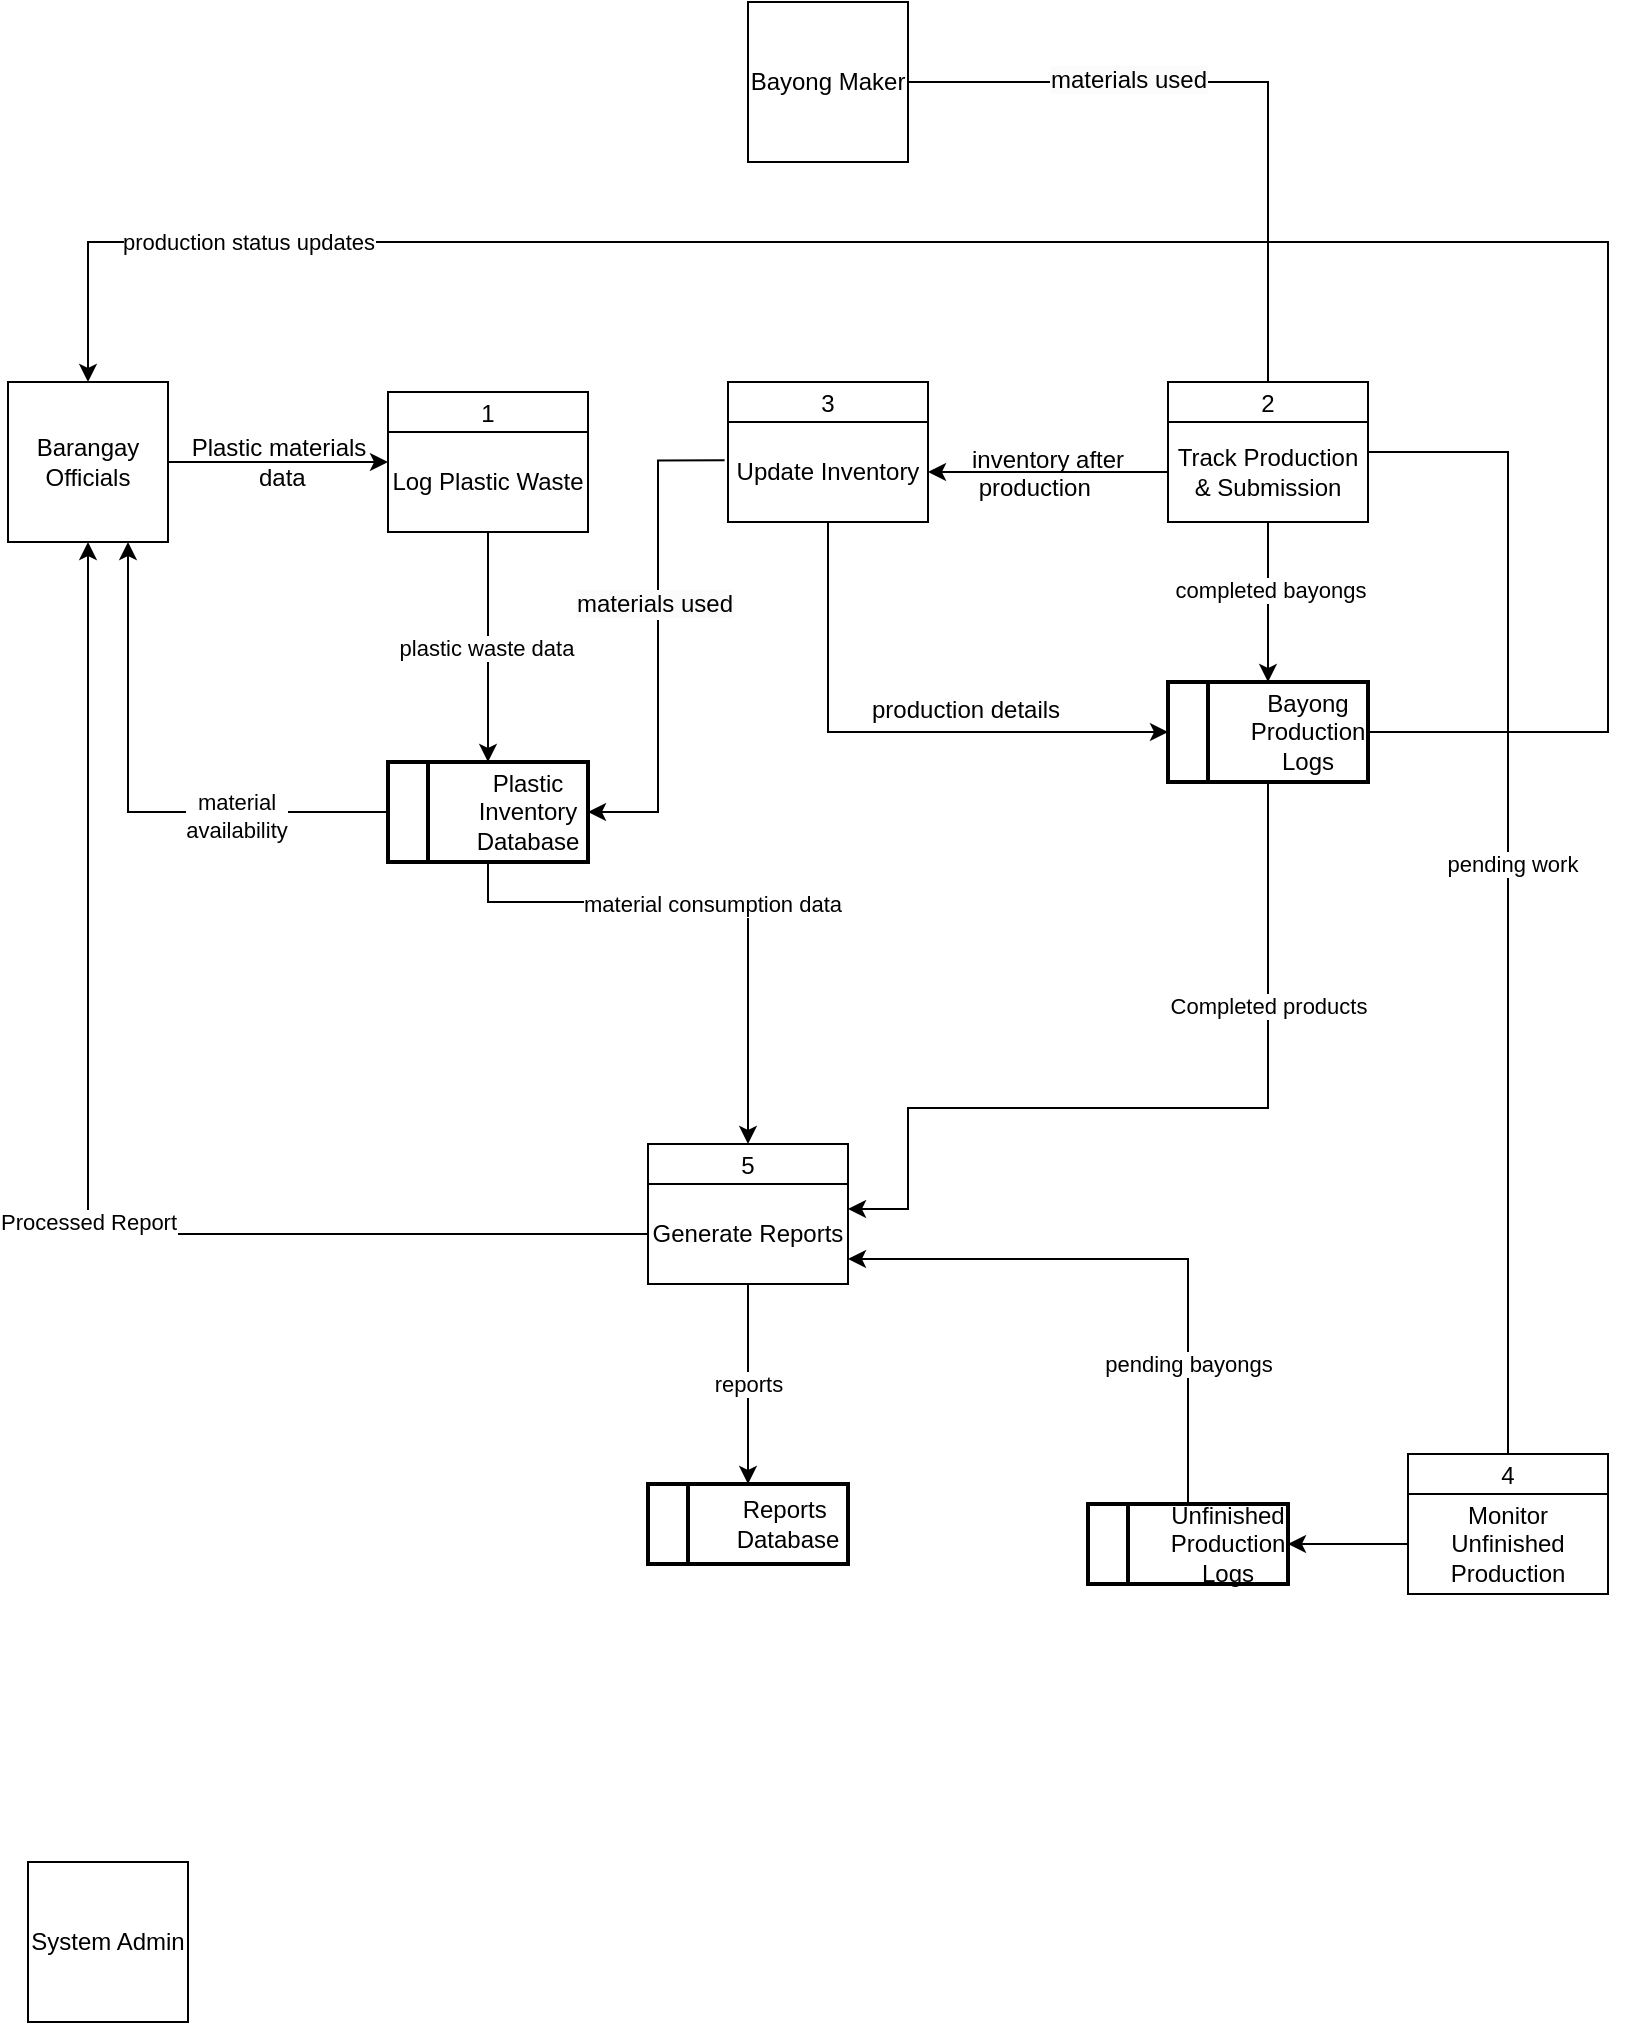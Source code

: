 <mxfile version="25.0.3">
  <diagram name="Page-1" id="XzYr460rLlqEiC5hb9XJ">
    <mxGraphModel dx="1680" dy="895" grid="1" gridSize="10" guides="1" tooltips="1" connect="1" arrows="1" fold="1" page="1" pageScale="1" pageWidth="850" pageHeight="1100" background="#FFFFFF" math="0" shadow="0">
      <root>
        <mxCell id="0" />
        <mxCell id="1" parent="0" />
        <mxCell id="Pl4vdOcmwCIJSmCqYxi5-1" value="Barangay Officials" style="whiteSpace=wrap;html=1;aspect=fixed;" vertex="1" parent="1">
          <mxGeometry x="20" y="220" width="80" height="80" as="geometry" />
        </mxCell>
        <mxCell id="Pl4vdOcmwCIJSmCqYxi5-49" value="" style="edgeStyle=orthogonalEdgeStyle;rounded=0;orthogonalLoop=1;jettySize=auto;html=1;" edge="1" parent="1" source="Pl4vdOcmwCIJSmCqYxi5-2" target="Pl4vdOcmwCIJSmCqYxi5-16">
          <mxGeometry relative="1" as="geometry" />
        </mxCell>
        <mxCell id="Pl4vdOcmwCIJSmCqYxi5-75" value="&lt;span style=&quot;font-size: 12px; background-color: rgb(251, 251, 251);&quot;&gt;materials used&lt;/span&gt;" style="edgeLabel;html=1;align=center;verticalAlign=middle;resizable=0;points=[];" vertex="1" connectable="0" parent="Pl4vdOcmwCIJSmCqYxi5-49">
          <mxGeometry x="-0.373" y="1" relative="1" as="geometry">
            <mxPoint as="offset" />
          </mxGeometry>
        </mxCell>
        <mxCell id="Pl4vdOcmwCIJSmCqYxi5-2" value="Bayong Maker" style="whiteSpace=wrap;html=1;aspect=fixed;" vertex="1" parent="1">
          <mxGeometry x="390" y="30" width="80" height="80" as="geometry" />
        </mxCell>
        <mxCell id="Pl4vdOcmwCIJSmCqYxi5-4" value="1" style="swimlane;fontStyle=0;childLayout=stackLayout;horizontal=1;startSize=20;fillColor=#ffffff;horizontalStack=0;resizeParent=1;resizeParentMax=0;resizeLast=0;collapsible=0;marginBottom=0;swimlaneFillColor=#ffffff;" vertex="1" parent="1">
          <mxGeometry x="210" y="225" width="100" height="70" as="geometry" />
        </mxCell>
        <mxCell id="Pl4vdOcmwCIJSmCqYxi5-12" value="Log Plastic Waste" style="text;html=1;align=center;verticalAlign=middle;whiteSpace=wrap;rounded=0;" vertex="1" parent="Pl4vdOcmwCIJSmCqYxi5-4">
          <mxGeometry y="20" width="100" height="50" as="geometry" />
        </mxCell>
        <mxCell id="Pl4vdOcmwCIJSmCqYxi5-3" value="System Admin" style="whiteSpace=wrap;html=1;aspect=fixed;" vertex="1" parent="1">
          <mxGeometry x="30" y="960" width="80" height="80" as="geometry" />
        </mxCell>
        <mxCell id="Pl4vdOcmwCIJSmCqYxi5-82" style="edgeStyle=orthogonalEdgeStyle;rounded=0;orthogonalLoop=1;jettySize=auto;html=1;entryX=0.5;entryY=0;entryDx=0;entryDy=0;" edge="1" parent="1" source="Pl4vdOcmwCIJSmCqYxi5-15" target="Pl4vdOcmwCIJSmCqYxi5-79">
          <mxGeometry relative="1" as="geometry">
            <mxPoint x="780" y="570" as="targetPoint" />
            <Array as="points">
              <mxPoint x="770" y="255" />
            </Array>
          </mxGeometry>
        </mxCell>
        <mxCell id="Pl4vdOcmwCIJSmCqYxi5-83" value="pending work" style="edgeLabel;html=1;align=center;verticalAlign=middle;resizable=0;points=[];" vertex="1" connectable="0" parent="Pl4vdOcmwCIJSmCqYxi5-82">
          <mxGeometry x="-0.066" y="2" relative="1" as="geometry">
            <mxPoint as="offset" />
          </mxGeometry>
        </mxCell>
        <mxCell id="Pl4vdOcmwCIJSmCqYxi5-15" value="2" style="swimlane;fontStyle=0;childLayout=stackLayout;horizontal=1;startSize=20;fillColor=#ffffff;horizontalStack=0;resizeParent=1;resizeParentMax=0;resizeLast=0;collapsible=0;marginBottom=0;swimlaneFillColor=#ffffff;" vertex="1" parent="1">
          <mxGeometry x="600" y="220" width="100" height="70" as="geometry" />
        </mxCell>
        <mxCell id="Pl4vdOcmwCIJSmCqYxi5-16" value="Track Production &amp;amp; Submission" style="text;html=1;align=center;verticalAlign=middle;whiteSpace=wrap;rounded=0;" vertex="1" parent="Pl4vdOcmwCIJSmCqYxi5-15">
          <mxGeometry y="20" width="100" height="50" as="geometry" />
        </mxCell>
        <mxCell id="Pl4vdOcmwCIJSmCqYxi5-19" value="3" style="swimlane;fontStyle=0;childLayout=stackLayout;horizontal=1;startSize=20;fillColor=#ffffff;horizontalStack=0;resizeParent=1;resizeParentMax=0;resizeLast=0;collapsible=0;marginBottom=0;swimlaneFillColor=#ffffff;" vertex="1" parent="1">
          <mxGeometry x="380" y="220" width="100" height="70" as="geometry" />
        </mxCell>
        <mxCell id="Pl4vdOcmwCIJSmCqYxi5-20" value="Update Inventory" style="text;html=1;align=center;verticalAlign=middle;whiteSpace=wrap;rounded=0;" vertex="1" parent="Pl4vdOcmwCIJSmCqYxi5-19">
          <mxGeometry y="20" width="100" height="50" as="geometry" />
        </mxCell>
        <mxCell id="Pl4vdOcmwCIJSmCqYxi5-48" value="" style="edgeStyle=orthogonalEdgeStyle;rounded=0;orthogonalLoop=1;jettySize=auto;html=1;" edge="1" parent="1" source="Pl4vdOcmwCIJSmCqYxi5-21" target="Pl4vdOcmwCIJSmCqYxi5-25">
          <mxGeometry relative="1" as="geometry" />
        </mxCell>
        <mxCell id="Pl4vdOcmwCIJSmCqYxi5-69" value="reports" style="edgeLabel;html=1;align=center;verticalAlign=middle;resizable=0;points=[];" vertex="1" connectable="0" parent="Pl4vdOcmwCIJSmCqYxi5-48">
          <mxGeometry x="-0.008" relative="1" as="geometry">
            <mxPoint as="offset" />
          </mxGeometry>
        </mxCell>
        <mxCell id="Pl4vdOcmwCIJSmCqYxi5-21" value="5" style="swimlane;fontStyle=0;childLayout=stackLayout;horizontal=1;startSize=20;fillColor=#ffffff;horizontalStack=0;resizeParent=1;resizeParentMax=0;resizeLast=0;collapsible=0;marginBottom=0;swimlaneFillColor=#ffffff;" vertex="1" parent="1">
          <mxGeometry x="340" y="601" width="100" height="70" as="geometry" />
        </mxCell>
        <mxCell id="Pl4vdOcmwCIJSmCqYxi5-22" value="Generate Reports" style="text;html=1;align=center;verticalAlign=middle;whiteSpace=wrap;rounded=0;" vertex="1" parent="Pl4vdOcmwCIJSmCqYxi5-21">
          <mxGeometry y="20" width="100" height="50" as="geometry" />
        </mxCell>
        <mxCell id="Pl4vdOcmwCIJSmCqYxi5-90" style="edgeStyle=orthogonalEdgeStyle;rounded=0;orthogonalLoop=1;jettySize=auto;html=1;entryX=0.5;entryY=0;entryDx=0;entryDy=0;" edge="1" parent="1" source="Pl4vdOcmwCIJSmCqYxi5-23" target="Pl4vdOcmwCIJSmCqYxi5-21">
          <mxGeometry relative="1" as="geometry">
            <Array as="points">
              <mxPoint x="260" y="480" />
              <mxPoint x="390" y="480" />
            </Array>
          </mxGeometry>
        </mxCell>
        <mxCell id="Pl4vdOcmwCIJSmCqYxi5-91" value="material consumption data" style="edgeLabel;html=1;align=center;verticalAlign=middle;resizable=0;points=[];" vertex="1" connectable="0" parent="Pl4vdOcmwCIJSmCqYxi5-90">
          <mxGeometry x="-0.026" y="-1" relative="1" as="geometry">
            <mxPoint as="offset" />
          </mxGeometry>
        </mxCell>
        <mxCell id="Pl4vdOcmwCIJSmCqYxi5-92" style="edgeStyle=orthogonalEdgeStyle;rounded=0;orthogonalLoop=1;jettySize=auto;html=1;entryX=0.75;entryY=1;entryDx=0;entryDy=0;" edge="1" parent="1" source="Pl4vdOcmwCIJSmCqYxi5-23" target="Pl4vdOcmwCIJSmCqYxi5-1">
          <mxGeometry relative="1" as="geometry" />
        </mxCell>
        <mxCell id="Pl4vdOcmwCIJSmCqYxi5-93" value="material&lt;div&gt;availability&lt;/div&gt;" style="edgeLabel;html=1;align=center;verticalAlign=middle;resizable=0;points=[];" vertex="1" connectable="0" parent="Pl4vdOcmwCIJSmCqYxi5-92">
          <mxGeometry x="-0.423" y="2" relative="1" as="geometry">
            <mxPoint as="offset" />
          </mxGeometry>
        </mxCell>
        <mxCell id="Pl4vdOcmwCIJSmCqYxi5-46" style="edgeStyle=orthogonalEdgeStyle;rounded=0;orthogonalLoop=1;jettySize=auto;html=1;entryX=1;entryY=0.25;entryDx=0;entryDy=0;exitX=0.5;exitY=1;exitDx=0;exitDy=0;" edge="1" parent="1" source="Pl4vdOcmwCIJSmCqYxi5-24" target="Pl4vdOcmwCIJSmCqYxi5-22">
          <mxGeometry relative="1" as="geometry">
            <mxPoint x="680" y="370.0" as="sourcePoint" />
            <mxPoint x="470" y="595" as="targetPoint" />
            <Array as="points">
              <mxPoint x="650" y="583" />
              <mxPoint x="470" y="583" />
            </Array>
          </mxGeometry>
        </mxCell>
        <mxCell id="Pl4vdOcmwCIJSmCqYxi5-98" value="&lt;span style=&quot;color: rgba(0, 0, 0, 0); font-family: monospace; font-size: 0px; text-align: start; background-color: rgb(251, 251, 251);&quot;&gt;%3CmxGraphModel%3E%3Croot%3E%3CmxCell%20id%3D%220%22%2F%3E%3CmxCell%20id%3D%221%22%20parent%3D%220%22%2F%3E%3CmxCell%20id%3D%222%22%20value%3D%22completed%20bayongs%22%20style%3D%22edgeLabel%3Bhtml%3D1%3Balign%3Dcenter%3BverticalAlign%3Dmiddle%3Bresizable%3D0%3Bpoints%3D%5B%5D%3B%22%20vertex%3D%221%22%20connectable%3D%220%22%20parent%3D%221%22%3E%3CmxGeometry%20x%3D%22671%22%20y%3D%22274.118%22%20as%3D%22geometry%22%2F%3E%3C%2FmxCell%3E%3C%2Froot%3E%3C%2FmxGraphModel%3E&lt;/span&gt;" style="edgeLabel;html=1;align=center;verticalAlign=middle;resizable=0;points=[];" vertex="1" connectable="0" parent="Pl4vdOcmwCIJSmCqYxi5-46">
          <mxGeometry x="-0.508" y="1" relative="1" as="geometry">
            <mxPoint y="1" as="offset" />
          </mxGeometry>
        </mxCell>
        <mxCell id="Pl4vdOcmwCIJSmCqYxi5-99" value="Completed products" style="edgeLabel;html=1;align=center;verticalAlign=middle;resizable=0;points=[];" vertex="1" connectable="0" parent="Pl4vdOcmwCIJSmCqYxi5-46">
          <mxGeometry x="-0.472" relative="1" as="geometry">
            <mxPoint as="offset" />
          </mxGeometry>
        </mxCell>
        <mxCell id="Pl4vdOcmwCIJSmCqYxi5-23" value="&lt;blockquote style=&quot;margin: 0 0 0 40px; border: none; padding: 0px;&quot;&gt;Plastic&lt;div&gt;Inventory&lt;/div&gt;&lt;div&gt;Database&lt;/div&gt;&lt;/blockquote&gt;" style="shape=internalStorage;whiteSpace=wrap;html=1;dx=20;dy=0;rounded=1;arcSize=0;strokeWidth=2;" vertex="1" parent="1">
          <mxGeometry x="210" y="410" width="100" height="50" as="geometry" />
        </mxCell>
        <mxCell id="Pl4vdOcmwCIJSmCqYxi5-100" style="edgeStyle=orthogonalEdgeStyle;rounded=0;orthogonalLoop=1;jettySize=auto;html=1;entryX=0.5;entryY=0;entryDx=0;entryDy=0;" edge="1" parent="1" source="Pl4vdOcmwCIJSmCqYxi5-24" target="Pl4vdOcmwCIJSmCqYxi5-1">
          <mxGeometry relative="1" as="geometry">
            <Array as="points">
              <mxPoint x="820" y="395" />
              <mxPoint x="820" y="150" />
              <mxPoint x="60" y="150" />
            </Array>
          </mxGeometry>
        </mxCell>
        <mxCell id="Pl4vdOcmwCIJSmCqYxi5-101" value="production status updates" style="edgeLabel;html=1;align=center;verticalAlign=middle;resizable=0;points=[];" vertex="1" connectable="0" parent="Pl4vdOcmwCIJSmCqYxi5-100">
          <mxGeometry x="0.804" y="3" relative="1" as="geometry">
            <mxPoint x="33" y="-3" as="offset" />
          </mxGeometry>
        </mxCell>
        <mxCell id="Pl4vdOcmwCIJSmCqYxi5-24" value="&lt;blockquote style=&quot;margin: 0 0 0 40px; border: none; padding: 0px;&quot;&gt;Bayong Production&lt;div&gt;Logs&lt;/div&gt;&lt;/blockquote&gt;" style="shape=internalStorage;whiteSpace=wrap;html=1;dx=20;dy=0;rounded=1;arcSize=0;strokeWidth=2;" vertex="1" parent="1">
          <mxGeometry x="600" y="370" width="100" height="50" as="geometry" />
        </mxCell>
        <mxCell id="Pl4vdOcmwCIJSmCqYxi5-25" value="&lt;blockquote style=&quot;margin: 0 0 0 40px; border: none; padding: 0px;&quot;&gt;Reports&amp;nbsp;&lt;div&gt;Database&lt;/div&gt;&lt;/blockquote&gt;" style="shape=internalStorage;whiteSpace=wrap;html=1;dx=20;dy=0;rounded=1;arcSize=0;strokeWidth=2;" vertex="1" parent="1">
          <mxGeometry x="340" y="771" width="100" height="40" as="geometry" />
        </mxCell>
        <mxCell id="Pl4vdOcmwCIJSmCqYxi5-28" style="edgeStyle=orthogonalEdgeStyle;rounded=0;orthogonalLoop=1;jettySize=auto;html=1;exitX=1;exitY=0.5;exitDx=0;exitDy=0;" edge="1" parent="1" source="Pl4vdOcmwCIJSmCqYxi5-1">
          <mxGeometry relative="1" as="geometry">
            <mxPoint x="210" y="260" as="targetPoint" />
          </mxGeometry>
        </mxCell>
        <mxCell id="Pl4vdOcmwCIJSmCqYxi5-30" value="Plastic materials&lt;div&gt;&amp;nbsp;data&lt;/div&gt;" style="text;html=1;align=center;verticalAlign=middle;resizable=0;points=[];autosize=1;strokeColor=none;fillColor=none;" vertex="1" parent="1">
          <mxGeometry x="100" y="240" width="110" height="40" as="geometry" />
        </mxCell>
        <mxCell id="Pl4vdOcmwCIJSmCqYxi5-35" style="edgeStyle=orthogonalEdgeStyle;rounded=0;orthogonalLoop=1;jettySize=auto;html=1;entryX=0.5;entryY=0;entryDx=0;entryDy=0;" edge="1" parent="1" source="Pl4vdOcmwCIJSmCqYxi5-12" target="Pl4vdOcmwCIJSmCqYxi5-23">
          <mxGeometry relative="1" as="geometry" />
        </mxCell>
        <mxCell id="Pl4vdOcmwCIJSmCqYxi5-56" value="&lt;span style=&quot;color: rgba(0, 0, 0, 0); font-family: monospace; font-size: 0px; text-align: start; background-color: rgb(251, 251, 251);&quot;&gt;%3CmxGraphModel%3E%3Croot%3E%3CmxCell%20id%3D%220%22%2F%3E%3CmxCell%20id%3D%221%22%20parent%3D%220%22%2F%3E%3CmxCell%20id%3D%222%22%20value%3D%22plastic%20waste%20data%22%20style%3D%22text%3BwhiteSpace%3Dwrap%3Bhtml%3D1%3B%22%20vertex%3D%221%22%20parent%3D%221%22%3E%3CmxGeometry%20x%3D%22140%22%20y%3D%22280%22%20width%3D%22100%22%20height%3D%2220%22%20as%3D%22geometry%22%2F%3E%3C%2FmxCell%3E%3C%2Froot%3E%3C%2FmxGraphModel%3E&lt;/span&gt;&lt;span style=&quot;color: rgba(0, 0, 0, 0); font-family: monospace; font-size: 0px; text-align: start; background-color: rgb(251, 251, 251);&quot;&gt;%3CmxGraphModel%3E%3Croot%3E%3CmxCell%20id%3D%220%22%2F%3E%3CmxCell%20id%3D%221%22%20parent%3D%220%22%2F%3E%3CmxCell%20id%3D%222%22%20value%3D%22plastic%20waste%20data%22%20style%3D%22text%3BwhiteSpace%3Dwrap%3Bhtml%3D1%3B%22%20vertex%3D%221%22%20parent%3D%221%22%3E%3CmxGeometry%20x%3D%22140%22%20y%3D%22280%22%20width%3D%22100%22%20height%3D%2220%22%20as%3D%22geometry%22%2F%3E%3C%2FmxCell%3E%3C%2Froot%3E%3C%2FmxGraphModel%3E&lt;/span&gt;" style="edgeLabel;html=1;align=center;verticalAlign=middle;resizable=0;points=[];" vertex="1" connectable="0" parent="Pl4vdOcmwCIJSmCqYxi5-35">
          <mxGeometry x="-0.084" y="3" relative="1" as="geometry">
            <mxPoint as="offset" />
          </mxGeometry>
        </mxCell>
        <mxCell id="Pl4vdOcmwCIJSmCqYxi5-59" value="&lt;span style=&quot;color: rgba(0, 0, 0, 0); font-family: monospace; font-size: 0px; text-align: start; background-color: rgb(251, 251, 251);&quot;&gt;%3CmxGraphModel%3E%3Croot%3E%3CmxCell%20id%3D%220%22%2F%3E%3CmxCell%20id%3D%221%22%20parent%3D%220%22%2F%3E%3CmxCell%20id%3D%222%22%20value%3D%22plastic%20waste%20data%22%20style%3D%22text%3BwhiteSpace%3Dwrap%3Bhtml%3D1%3B%22%20vertex%3D%221%22%20parent%3D%221%22%3E%3CmxGeometry%20x%3D%22140%22%20y%3D%22280%22%20width%3D%22100%22%20height%3D%2220%22%20as%3D%22geometry%22%2F%3E%3C%2FmxCell%3E%3C%2Froot%3E%3C%2FmxGraphModel%3E&lt;/span&gt;" style="edgeLabel;html=1;align=center;verticalAlign=middle;resizable=0;points=[];" vertex="1" connectable="0" parent="Pl4vdOcmwCIJSmCqYxi5-35">
          <mxGeometry x="-0.039" relative="1" as="geometry">
            <mxPoint as="offset" />
          </mxGeometry>
        </mxCell>
        <mxCell id="Pl4vdOcmwCIJSmCqYxi5-60" value="&lt;span style=&quot;color: rgba(0, 0, 0, 0); font-family: monospace; font-size: 0px; text-align: start; background-color: rgb(251, 251, 251);&quot;&gt;%3CmxGraphModel%3E%3Croot%3E%3CmxCell%20id%3D%220%22%2F%3E%3CmxCell%20id%3D%221%22%20parent%3D%220%22%2F%3E%3CmxCell%20id%3D%222%22%20value%3D%22plastic%20waste%20data%22%20style%3D%22text%3BwhiteSpace%3Dwrap%3Bhtml%3D1%3B%22%20vertex%3D%221%22%20parent%3D%221%22%3E%3CmxGeometry%20x%3D%22140%22%20y%3D%22280%22%20width%3D%22100%22%20height%3D%2220%22%20as%3D%22geometry%22%2F%3E%3C%2FmxCell%3E%3C%2Froot%3E%3C%2FmxGraphModel%3E&lt;/span&gt;" style="edgeLabel;html=1;align=center;verticalAlign=middle;resizable=0;points=[];" vertex="1" connectable="0" parent="Pl4vdOcmwCIJSmCqYxi5-35">
          <mxGeometry x="0.004" y="1" relative="1" as="geometry">
            <mxPoint as="offset" />
          </mxGeometry>
        </mxCell>
        <mxCell id="Pl4vdOcmwCIJSmCqYxi5-61" value="plastic waste data" style="edgeLabel;html=1;align=center;verticalAlign=middle;resizable=0;points=[];" vertex="1" connectable="0" parent="Pl4vdOcmwCIJSmCqYxi5-35">
          <mxGeometry x="0.012" y="-1" relative="1" as="geometry">
            <mxPoint as="offset" />
          </mxGeometry>
        </mxCell>
        <mxCell id="Pl4vdOcmwCIJSmCqYxi5-43" style="edgeStyle=orthogonalEdgeStyle;rounded=0;orthogonalLoop=1;jettySize=auto;html=1;entryX=0.5;entryY=0;entryDx=0;entryDy=0;" edge="1" parent="1" source="Pl4vdOcmwCIJSmCqYxi5-16" target="Pl4vdOcmwCIJSmCqYxi5-24">
          <mxGeometry relative="1" as="geometry" />
        </mxCell>
        <mxCell id="Pl4vdOcmwCIJSmCqYxi5-84" value="completed bayongs" style="edgeLabel;html=1;align=center;verticalAlign=middle;resizable=0;points=[];" vertex="1" connectable="0" parent="Pl4vdOcmwCIJSmCqYxi5-43">
          <mxGeometry x="-0.153" y="1" relative="1" as="geometry">
            <mxPoint as="offset" />
          </mxGeometry>
        </mxCell>
        <mxCell id="Pl4vdOcmwCIJSmCqYxi5-50" value="" style="edgeStyle=orthogonalEdgeStyle;rounded=0;orthogonalLoop=1;jettySize=auto;html=1;" edge="1" parent="1" source="Pl4vdOcmwCIJSmCqYxi5-16" target="Pl4vdOcmwCIJSmCqYxi5-20">
          <mxGeometry relative="1" as="geometry" />
        </mxCell>
        <mxCell id="Pl4vdOcmwCIJSmCqYxi5-53" style="edgeStyle=orthogonalEdgeStyle;rounded=0;orthogonalLoop=1;jettySize=auto;html=1;entryX=1;entryY=0.5;entryDx=0;entryDy=0;exitX=-0.017;exitY=0.383;exitDx=0;exitDy=0;exitPerimeter=0;" edge="1" parent="1" source="Pl4vdOcmwCIJSmCqYxi5-20" target="Pl4vdOcmwCIJSmCqYxi5-23">
          <mxGeometry relative="1" as="geometry" />
        </mxCell>
        <mxCell id="Pl4vdOcmwCIJSmCqYxi5-66" value="&lt;div style=&quot;text-align: left;&quot;&gt;&lt;span style=&quot;font-size: 12px; text-wrap-mode: wrap; background-color: rgb(251, 251, 251);&quot;&gt;materials&amp;nbsp;&lt;/span&gt;&lt;span style=&quot;background-color: rgb(251, 251, 251); font-size: 12px; text-wrap-mode: wrap;&quot;&gt;used&lt;/span&gt;&lt;/div&gt;" style="edgeLabel;html=1;align=center;verticalAlign=middle;resizable=0;points=[];" vertex="1" connectable="0" parent="Pl4vdOcmwCIJSmCqYxi5-53">
          <mxGeometry x="0.04" y="-2" relative="1" as="geometry">
            <mxPoint y="-22" as="offset" />
          </mxGeometry>
        </mxCell>
        <mxCell id="Pl4vdOcmwCIJSmCqYxi5-62" value="inventory after&lt;div&gt;&amp;nbsp;production&lt;/div&gt;" style="text;whiteSpace=wrap;html=1;" vertex="1" parent="1">
          <mxGeometry x="500" y="245" width="140" height="20" as="geometry" />
        </mxCell>
        <mxCell id="Pl4vdOcmwCIJSmCqYxi5-65" value="production details" style="text;whiteSpace=wrap;html=1;" vertex="1" parent="1">
          <mxGeometry x="450" y="370" width="110" height="20" as="geometry" />
        </mxCell>
        <mxCell id="Pl4vdOcmwCIJSmCqYxi5-67" style="edgeStyle=orthogonalEdgeStyle;rounded=0;orthogonalLoop=1;jettySize=auto;html=1;entryX=0;entryY=0.5;entryDx=0;entryDy=0;exitX=0.5;exitY=1;exitDx=0;exitDy=0;" edge="1" parent="1" source="Pl4vdOcmwCIJSmCqYxi5-20" target="Pl4vdOcmwCIJSmCqYxi5-24">
          <mxGeometry relative="1" as="geometry">
            <Array as="points">
              <mxPoint x="430" y="395" />
            </Array>
          </mxGeometry>
        </mxCell>
        <mxCell id="Pl4vdOcmwCIJSmCqYxi5-72" style="edgeStyle=orthogonalEdgeStyle;rounded=0;orthogonalLoop=1;jettySize=auto;html=1;entryX=0.5;entryY=1;entryDx=0;entryDy=0;exitX=0;exitY=0.5;exitDx=0;exitDy=0;" edge="1" parent="1" source="Pl4vdOcmwCIJSmCqYxi5-22" target="Pl4vdOcmwCIJSmCqYxi5-1">
          <mxGeometry relative="1" as="geometry">
            <mxPoint x="60" y="480" as="sourcePoint" />
          </mxGeometry>
        </mxCell>
        <mxCell id="Pl4vdOcmwCIJSmCqYxi5-86" value="&lt;span style=&quot;color: rgba(0, 0, 0, 0); font-family: monospace; font-size: 0px; text-align: start; background-color: rgb(251, 251, 251);&quot;&gt;%3CmxGraphModel%3E%3Croot%3E%3CmxCell%20id%3D%220%22%2F%3E%3CmxCell%20id%3D%221%22%20parent%3D%220%22%2F%3E%3CmxCell%20id%3D%222%22%20value%3D%22Processed%20reports%22%20style%3D%22text%3BwhiteSpace%3Dwrap%3Bhtml%3D1%3B%22%20vertex%3D%221%22%20parent%3D%221%22%3E%3CmxGeometry%20x%3D%22170%22%20y%3D%22452.5%22%20width%3D%22110%22%20height%3D%2225%22%20as%3D%22geometry%22%2F%3E%3C%2FmxCell%3E%3C%2Froot%3E%3C%2FmxGraphModel%3&lt;/span&gt;&lt;span style=&quot;color: rgba(0, 0, 0, 0); font-family: monospace; font-size: 0px; text-align: start; background-color: rgb(251, 251, 251);&quot;&gt;%3CmxGraphModel%3E%3Croot%3E%3CmxCell%20id%3D%220%22%2F%3E%3CmxCell%20id%3D%221%22%20parent%3D%220%22%2F%3E%3CmxCell%20id%3D%222%22%20value%3D%22Processed%20reports%22%20style%3D%22text%3BwhiteSpace%3Dwrap%3Bhtml%3D1%3B%22%20vertex%3D%221%22%20parent%3D%221%22%3E%3CmxGeometry%20x%3D%22170%22%20y%3D%22452.5%22%20width%3D%22110%22%20height%3D%2225%22%20as%3D%22geometry%22%2F%3E%3C%2FmxCell%3E%3C%2Froot%3E%3C%2FmxGraphModel%3E&lt;/span&gt;" style="edgeLabel;html=1;align=center;verticalAlign=middle;resizable=0;points=[];" vertex="1" connectable="0" parent="Pl4vdOcmwCIJSmCqYxi5-72">
          <mxGeometry x="0.152" y="2" relative="1" as="geometry">
            <mxPoint as="offset" />
          </mxGeometry>
        </mxCell>
        <mxCell id="Pl4vdOcmwCIJSmCqYxi5-87" value="&lt;span style=&quot;color: rgba(0, 0, 0, 0); font-family: monospace; font-size: 0px; text-align: start; background-color: rgb(251, 251, 251);&quot;&gt;%3CmxGraphModel%3E%3Croot%3E%3CmxCell%20id%3D%220%22%2F%3E%3CmxCell%20id%3D%221%22%20parent%3D%220%22%2F%3E%3CmxCell%20id%3D%222%22%20value%3D%22Processed%20reports%22%20style%3D%22text%3BwhiteSpace%3Dwrap%3Bhtml%3D1%3B%22%20vertex%3D%221%22%20parent%3D%221%22%3E%3CmxGeometry%20x%3D%22170%22%20y%3D%22452.5%22%20width%3D%22110%22%20height%3D%2225%22%20as%3D%22geometry%22%2F%3E%3C%2FmxCell%3E%3C%2Froot%3E%3C%2FmxGraphModel%3E&lt;/span&gt;" style="edgeLabel;html=1;align=center;verticalAlign=middle;resizable=0;points=[];" vertex="1" connectable="0" parent="Pl4vdOcmwCIJSmCqYxi5-72">
          <mxGeometry x="-0.053" y="-2" relative="1" as="geometry">
            <mxPoint as="offset" />
          </mxGeometry>
        </mxCell>
        <mxCell id="Pl4vdOcmwCIJSmCqYxi5-88" value="Processed Report" style="edgeLabel;html=1;align=center;verticalAlign=middle;resizable=0;points=[];" vertex="1" connectable="0" parent="Pl4vdOcmwCIJSmCqYxi5-72">
          <mxGeometry x="-0.086" relative="1" as="geometry">
            <mxPoint as="offset" />
          </mxGeometry>
        </mxCell>
        <mxCell id="Pl4vdOcmwCIJSmCqYxi5-78" value="4" style="swimlane;fontStyle=0;childLayout=stackLayout;horizontal=1;startSize=20;fillColor=#ffffff;horizontalStack=0;resizeParent=1;resizeParentMax=0;resizeLast=0;collapsible=0;marginBottom=0;swimlaneFillColor=#ffffff;" vertex="1" parent="1">
          <mxGeometry x="720" y="756" width="100" height="70" as="geometry" />
        </mxCell>
        <mxCell id="Pl4vdOcmwCIJSmCqYxi5-79" value="Monitor Unfinished Production" style="text;html=1;align=center;verticalAlign=middle;whiteSpace=wrap;rounded=0;" vertex="1" parent="Pl4vdOcmwCIJSmCqYxi5-78">
          <mxGeometry y="20" width="100" height="50" as="geometry" />
        </mxCell>
        <mxCell id="Pl4vdOcmwCIJSmCqYxi5-96" style="edgeStyle=orthogonalEdgeStyle;rounded=0;orthogonalLoop=1;jettySize=auto;html=1;entryX=1;entryY=0.75;entryDx=0;entryDy=0;exitX=0.5;exitY=0;exitDx=0;exitDy=0;" edge="1" parent="1" source="Pl4vdOcmwCIJSmCqYxi5-80" target="Pl4vdOcmwCIJSmCqYxi5-22">
          <mxGeometry relative="1" as="geometry" />
        </mxCell>
        <mxCell id="Pl4vdOcmwCIJSmCqYxi5-97" value="pending bayongs" style="edgeLabel;html=1;align=center;verticalAlign=middle;resizable=0;points=[];" vertex="1" connectable="0" parent="Pl4vdOcmwCIJSmCqYxi5-96">
          <mxGeometry x="-0.321" y="1" relative="1" as="geometry">
            <mxPoint x="1" y="29" as="offset" />
          </mxGeometry>
        </mxCell>
        <mxCell id="Pl4vdOcmwCIJSmCqYxi5-80" value="&lt;blockquote style=&quot;margin: 0 0 0 40px; border: none; padding: 0px;&quot;&gt;Unfinished Production Logs&lt;/blockquote&gt;" style="shape=internalStorage;whiteSpace=wrap;html=1;dx=20;dy=0;rounded=1;arcSize=0;strokeWidth=2;" vertex="1" parent="1">
          <mxGeometry x="560" y="781" width="100" height="40" as="geometry" />
        </mxCell>
        <mxCell id="Pl4vdOcmwCIJSmCqYxi5-85" style="edgeStyle=orthogonalEdgeStyle;rounded=0;orthogonalLoop=1;jettySize=auto;html=1;entryX=1;entryY=0.5;entryDx=0;entryDy=0;" edge="1" parent="1" source="Pl4vdOcmwCIJSmCqYxi5-79" target="Pl4vdOcmwCIJSmCqYxi5-80">
          <mxGeometry relative="1" as="geometry">
            <mxPoint x="560" y="796" as="targetPoint" />
          </mxGeometry>
        </mxCell>
      </root>
    </mxGraphModel>
  </diagram>
</mxfile>
